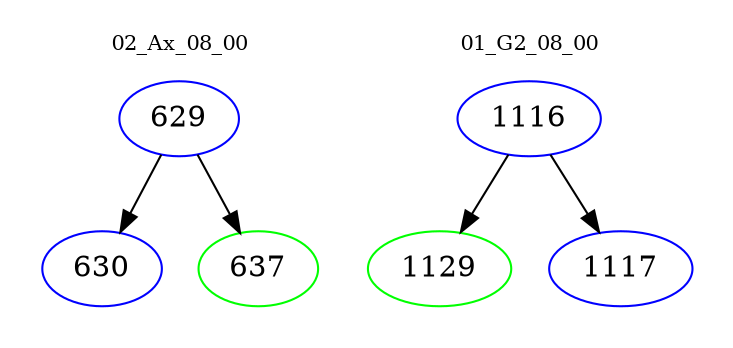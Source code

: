 digraph{
subgraph cluster_0 {
color = white
label = "02_Ax_08_00";
fontsize=10;
T0_629 [label="629", color="blue"]
T0_629 -> T0_630 [color="black"]
T0_630 [label="630", color="blue"]
T0_629 -> T0_637 [color="black"]
T0_637 [label="637", color="green"]
}
subgraph cluster_1 {
color = white
label = "01_G2_08_00";
fontsize=10;
T1_1116 [label="1116", color="blue"]
T1_1116 -> T1_1129 [color="black"]
T1_1129 [label="1129", color="green"]
T1_1116 -> T1_1117 [color="black"]
T1_1117 [label="1117", color="blue"]
}
}
